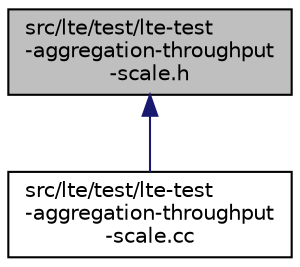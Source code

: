digraph "src/lte/test/lte-test-aggregation-throughput-scale.h"
{
 // LATEX_PDF_SIZE
  edge [fontname="Helvetica",fontsize="10",labelfontname="Helvetica",labelfontsize="10"];
  node [fontname="Helvetica",fontsize="10",shape=record];
  Node1 [label="src/lte/test/lte-test\l-aggregation-throughput\l-scale.h",height=0.2,width=0.4,color="black", fillcolor="grey75", style="filled", fontcolor="black",tooltip=" "];
  Node1 -> Node2 [dir="back",color="midnightblue",fontsize="10",style="solid",fontname="Helvetica"];
  Node2 [label="src/lte/test/lte-test\l-aggregation-throughput\l-scale.cc",height=0.2,width=0.4,color="black", fillcolor="white", style="filled",URL="$lte-test-aggregation-throughput-scale_8cc.html",tooltip=" "];
}
